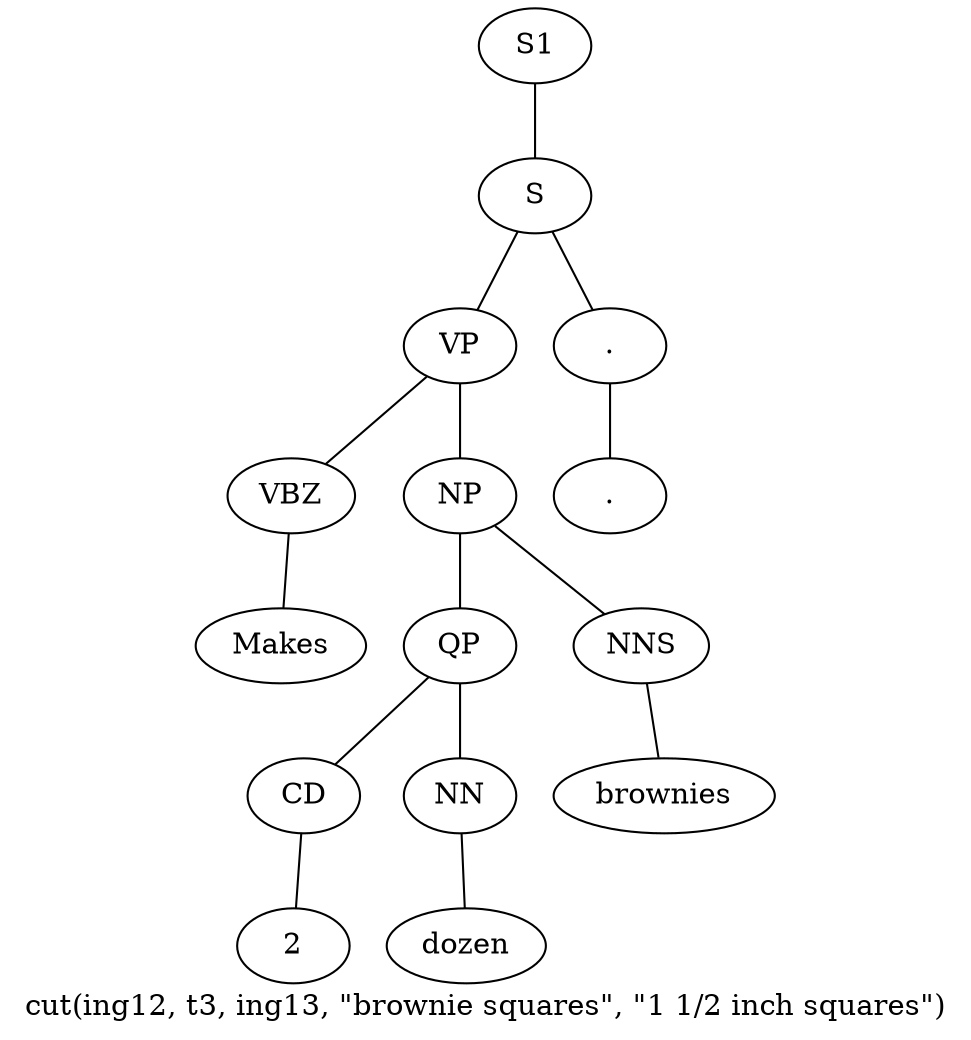 graph SyntaxGraph {
	label = "cut(ing12, t3, ing13, \"brownie squares\", \"1 1/2 inch squares\")";
	Node0 [label="S1"];
	Node1 [label="S"];
	Node2 [label="VP"];
	Node3 [label="VBZ"];
	Node4 [label="Makes"];
	Node5 [label="NP"];
	Node6 [label="QP"];
	Node7 [label="CD"];
	Node8 [label="2"];
	Node9 [label="NN"];
	Node10 [label="dozen"];
	Node11 [label="NNS"];
	Node12 [label="brownies"];
	Node13 [label="."];
	Node14 [label="."];

	Node0 -- Node1;
	Node1 -- Node2;
	Node1 -- Node13;
	Node2 -- Node3;
	Node2 -- Node5;
	Node3 -- Node4;
	Node5 -- Node6;
	Node5 -- Node11;
	Node6 -- Node7;
	Node6 -- Node9;
	Node7 -- Node8;
	Node9 -- Node10;
	Node11 -- Node12;
	Node13 -- Node14;
}